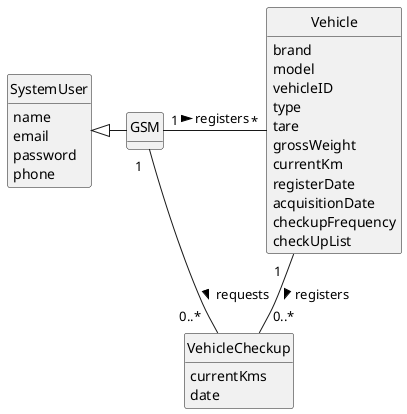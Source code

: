 \@startuml
skinparam monochrome true
skinparam packageStyle rectangle
skinparam shadowing false



skinparam classAttributeIconSize 0

hide circle
hide methods


class SystemUser {
    name
    email
    password
    phone

}
class GSM {

}

class VehicleCheckup {
    currentKms
    date

}

class Vehicle {
        brand
        model
        vehicleID
        type
        tare
        grossWeight
        currentKm
        registerDate
        acquisitionDate
        checkupFrequency
        checkUpList
}


GSM "1" - "*" Vehicle : registers >
Vehicle "1   " -- "0..*                        " VehicleCheckup : registers >
GSM "           1 " - "0..*   " VehicleCheckup : requests >
SystemUser <|- GSM


@enduml